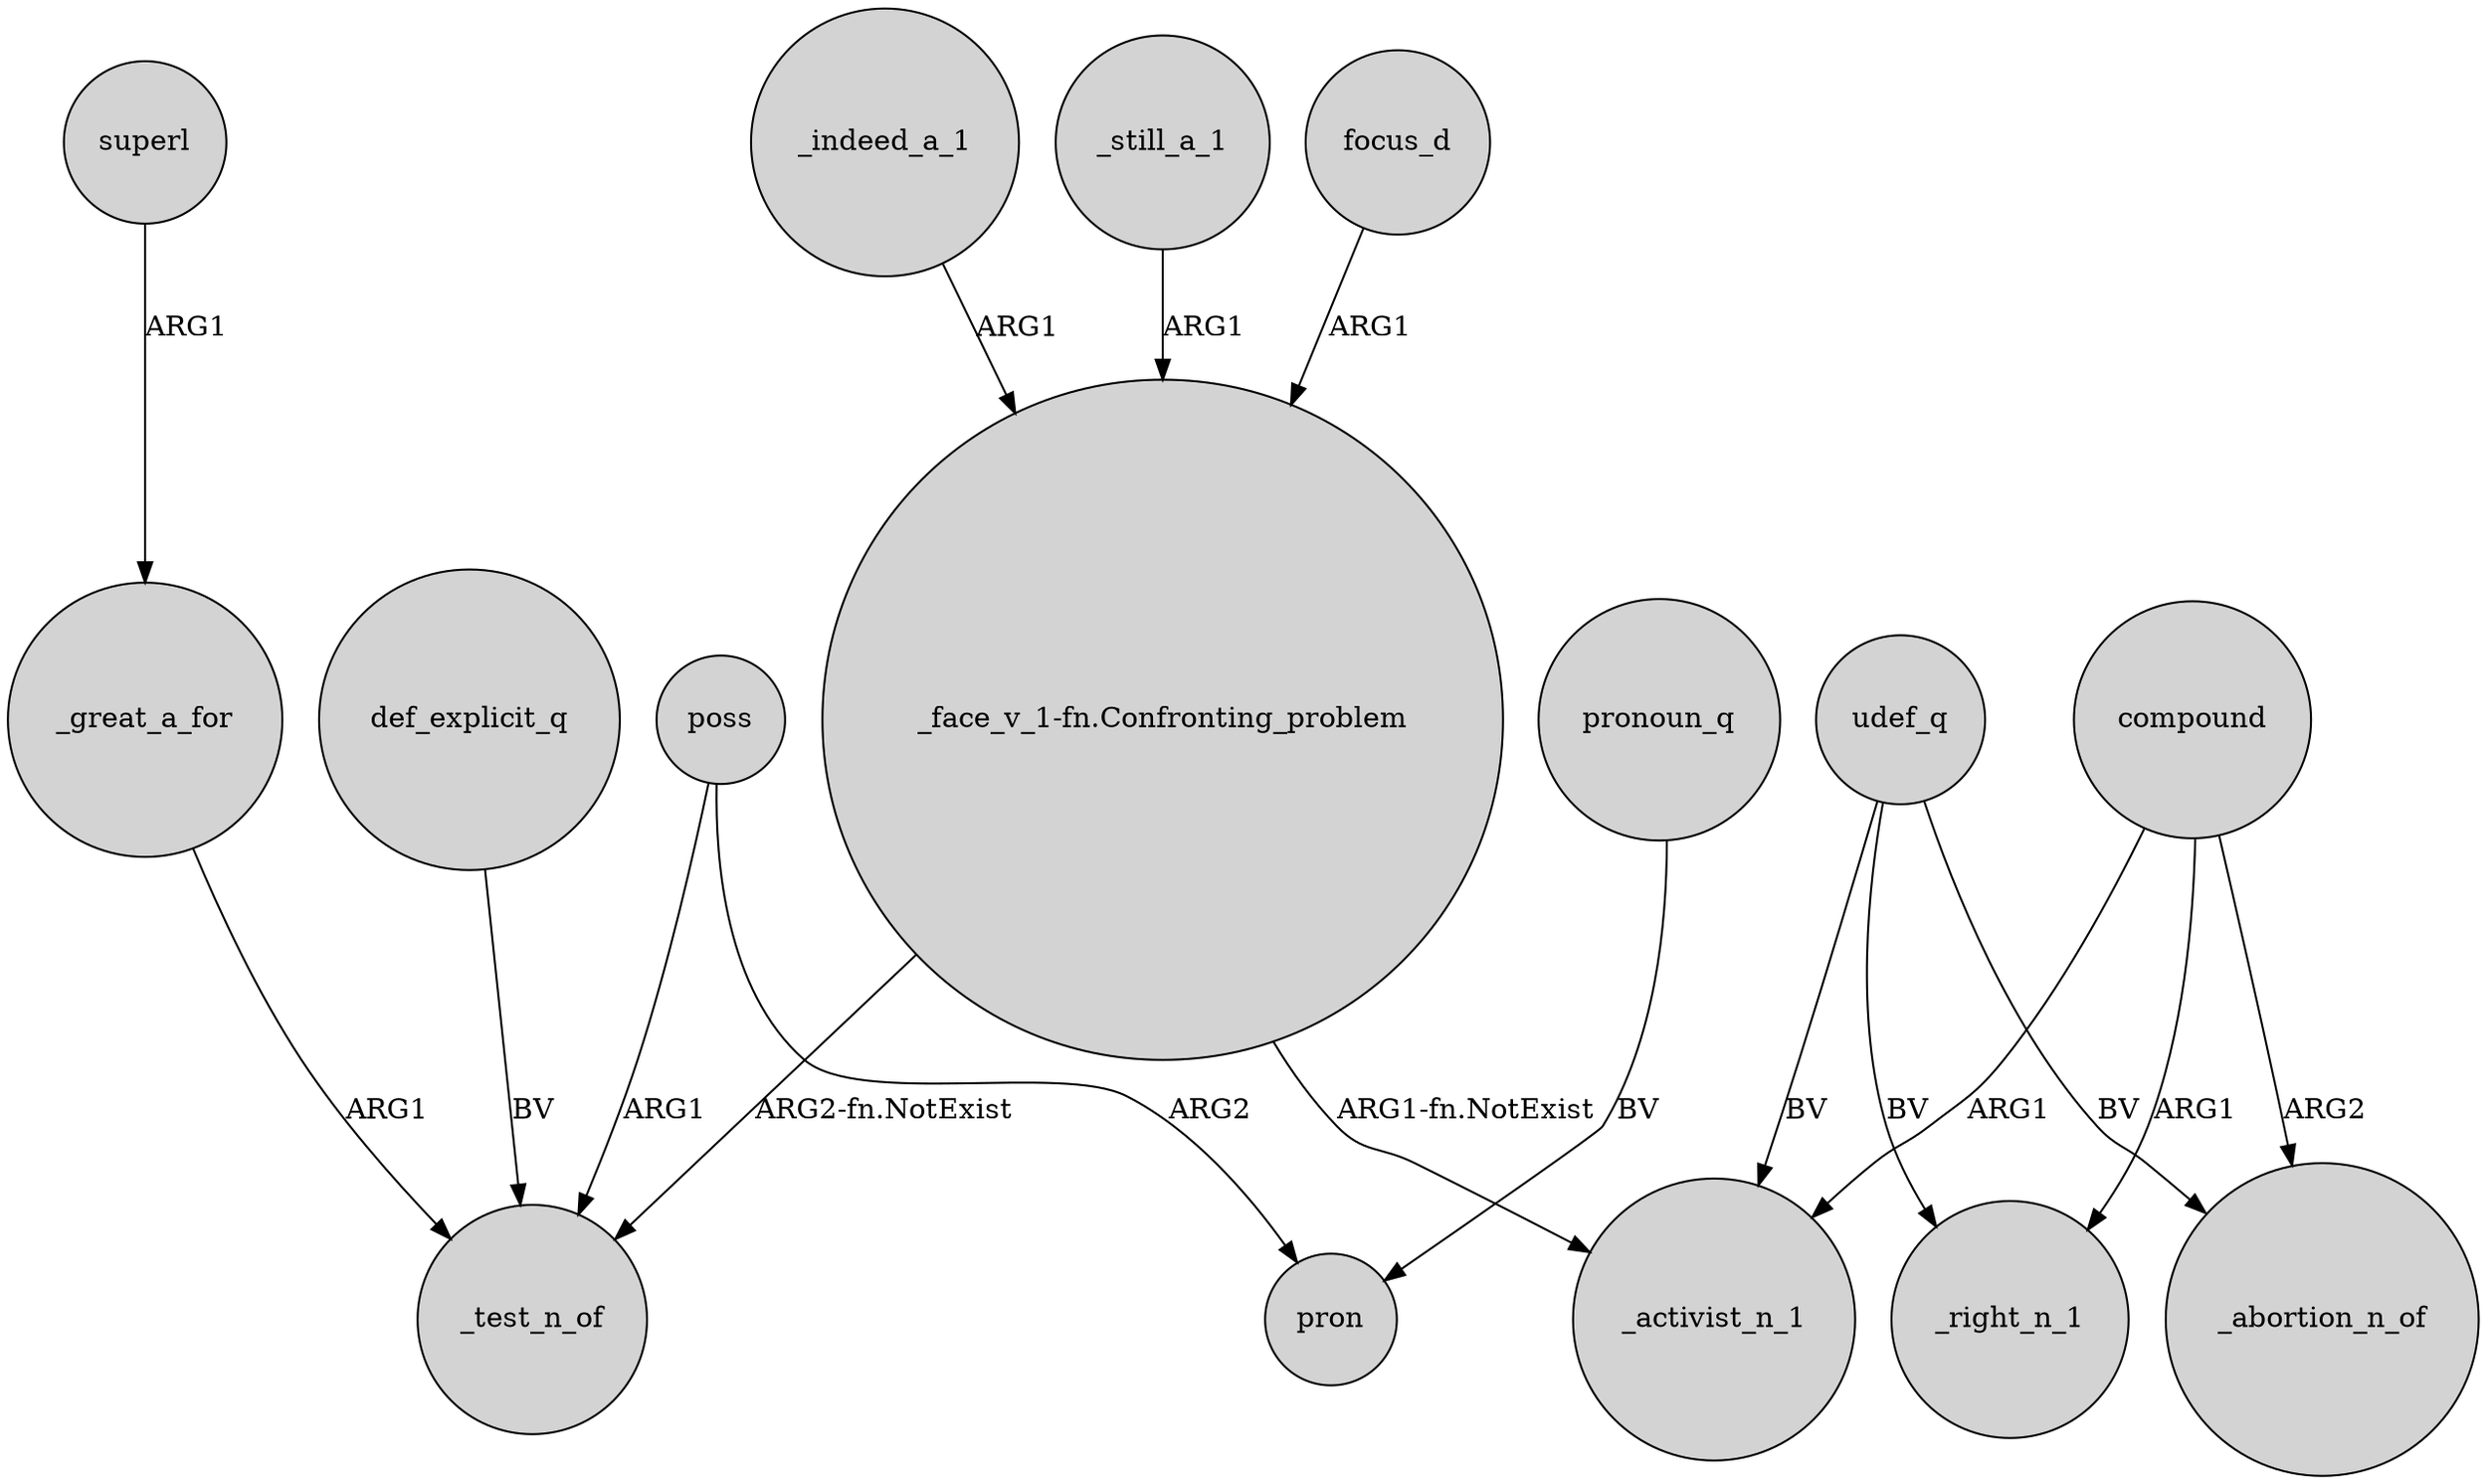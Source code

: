 digraph {
	node [shape=circle style=filled]
	_indeed_a_1 -> "_face_v_1-fn.Confronting_problem" [label=ARG1]
	_still_a_1 -> "_face_v_1-fn.Confronting_problem" [label=ARG1]
	_great_a_for -> _test_n_of [label=ARG1]
	udef_q -> _abortion_n_of [label=BV]
	"_face_v_1-fn.Confronting_problem" -> _test_n_of [label="ARG2-fn.NotExist"]
	compound -> _right_n_1 [label=ARG1]
	udef_q -> _right_n_1 [label=BV]
	focus_d -> "_face_v_1-fn.Confronting_problem" [label=ARG1]
	superl -> _great_a_for [label=ARG1]
	def_explicit_q -> _test_n_of [label=BV]
	poss -> pron [label=ARG2]
	poss -> _test_n_of [label=ARG1]
	compound -> _abortion_n_of [label=ARG2]
	"_face_v_1-fn.Confronting_problem" -> _activist_n_1 [label="ARG1-fn.NotExist"]
	udef_q -> _activist_n_1 [label=BV]
	compound -> _activist_n_1 [label=ARG1]
	pronoun_q -> pron [label=BV]
}
